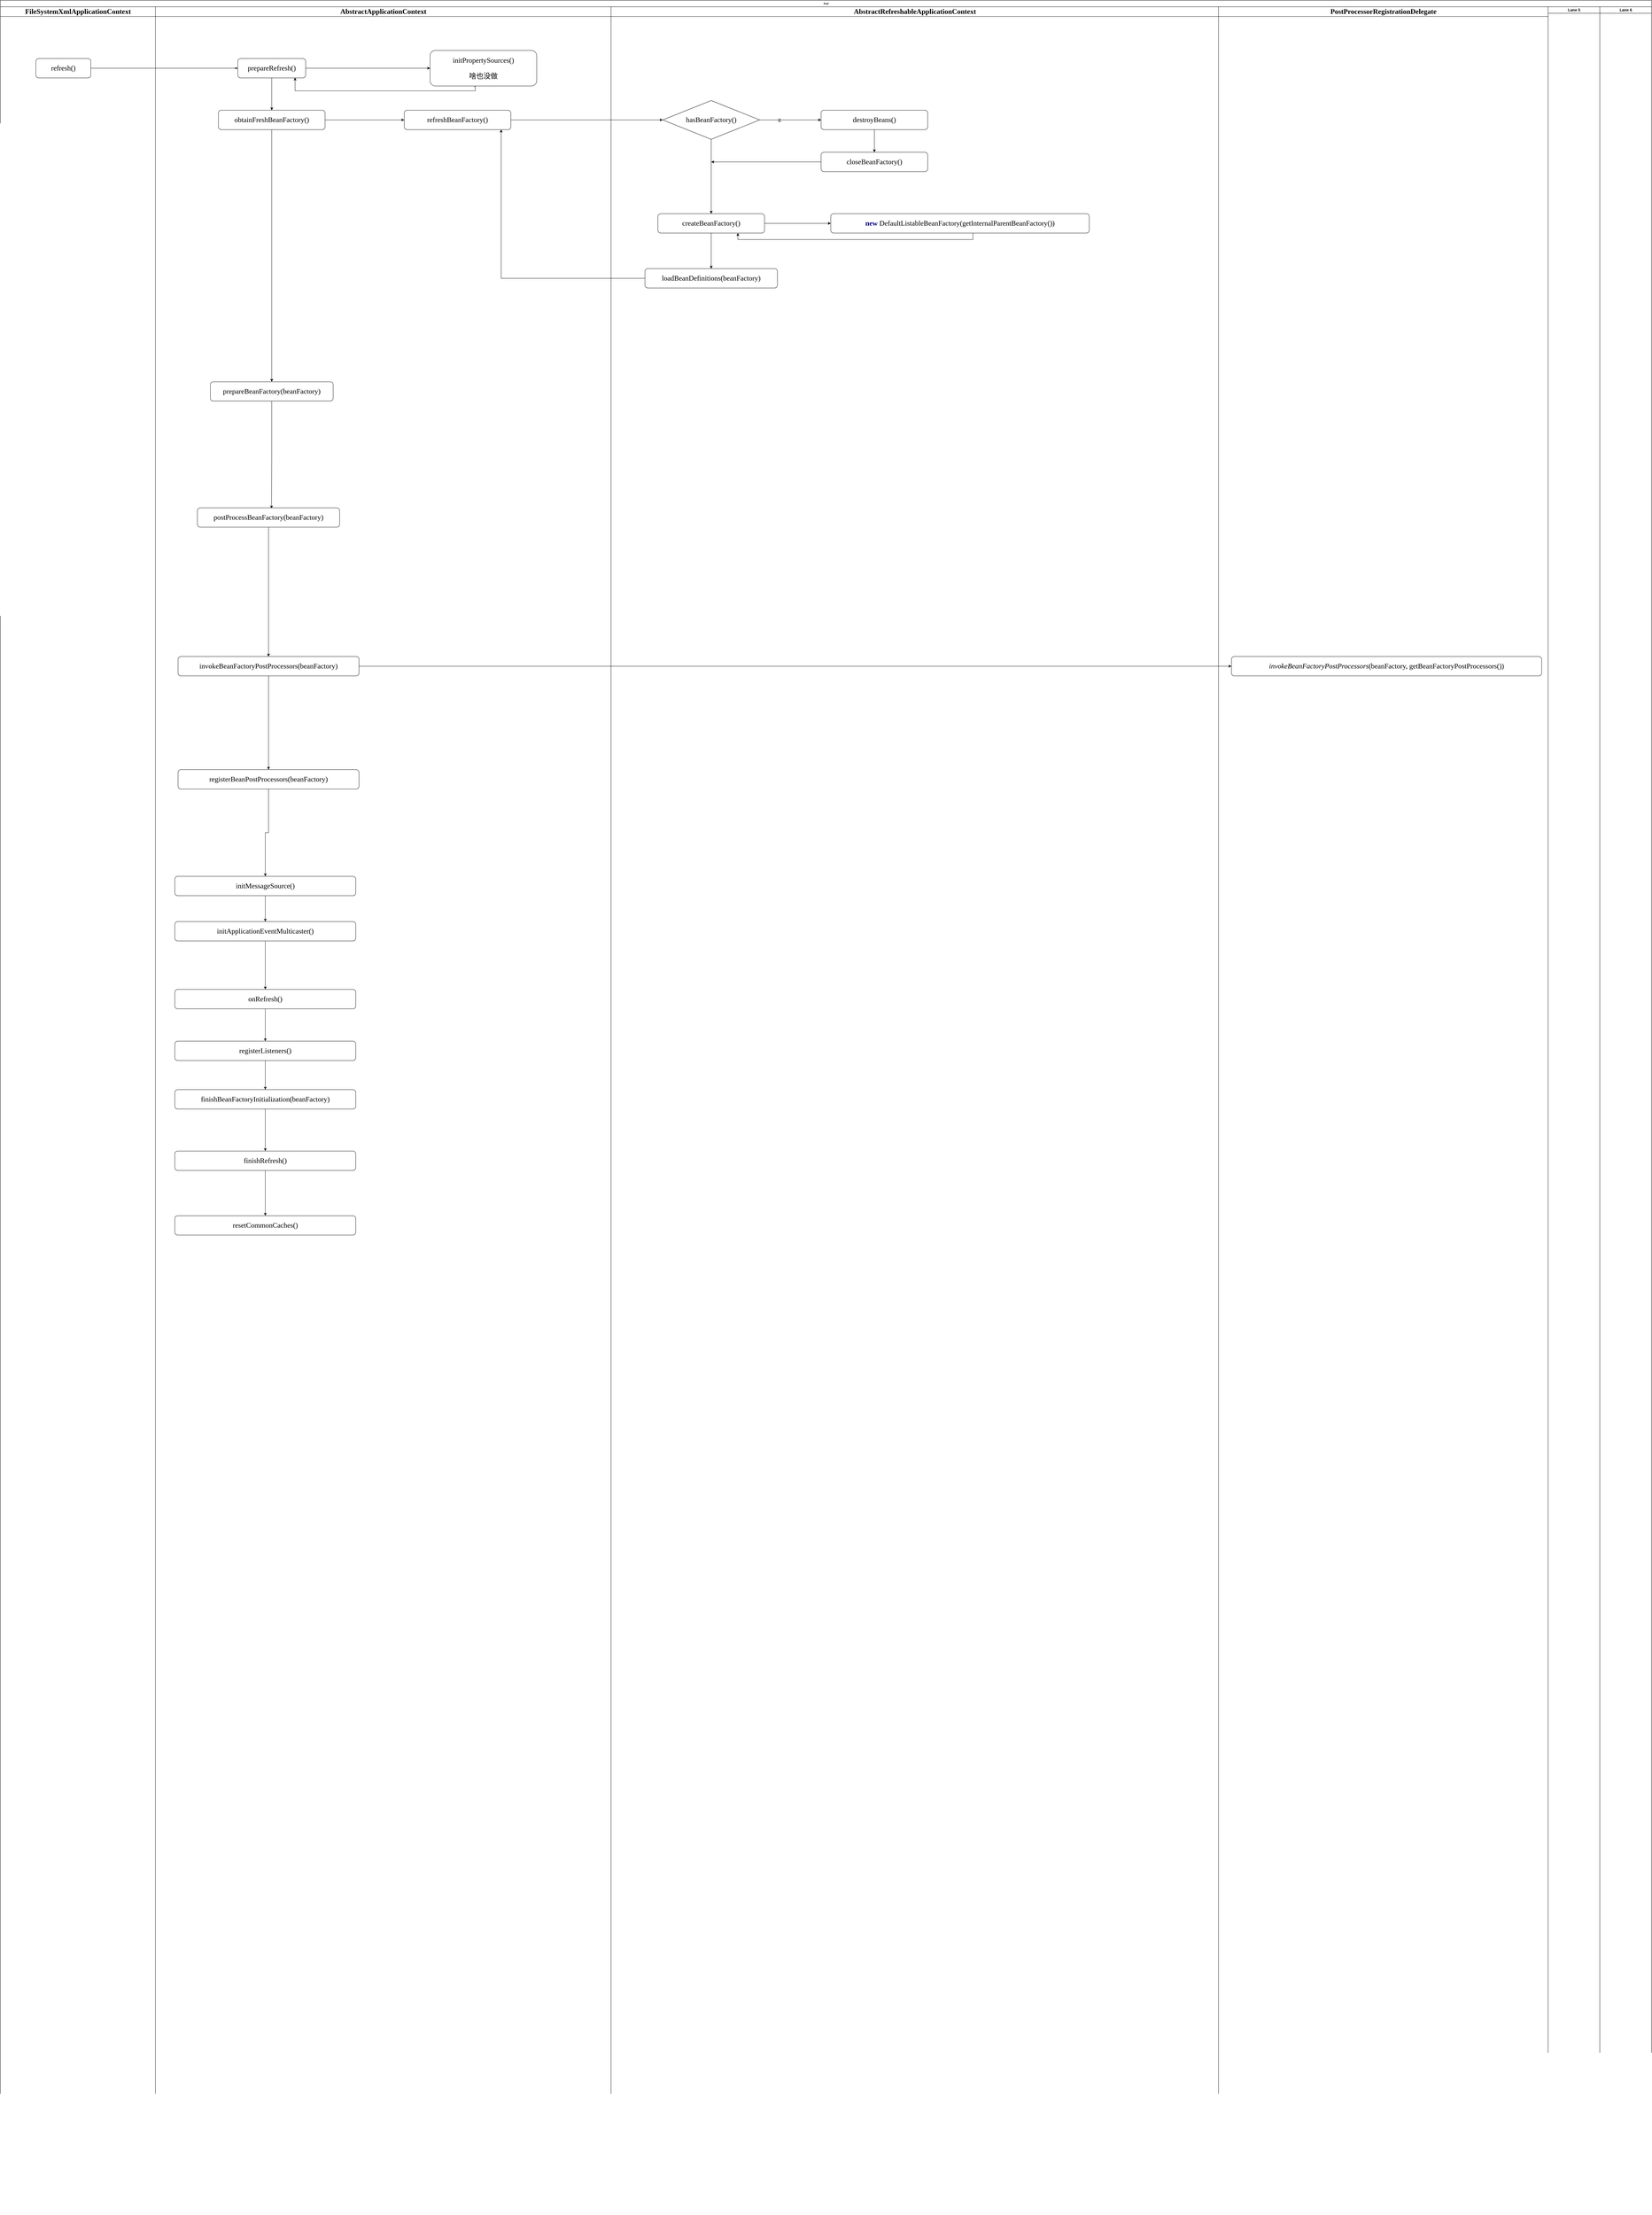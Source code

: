 <mxfile version="19.0.0" type="github">
  <diagram name="Page-1" id="74e2e168-ea6b-b213-b513-2b3c1d86103e">
    <mxGraphModel dx="2152" dy="1952" grid="1" gridSize="10" guides="1" tooltips="1" connect="1" arrows="1" fold="1" page="1" pageScale="1" pageWidth="1100" pageHeight="850" background="none" math="0" shadow="0">
      <root>
        <mxCell id="0" />
        <mxCell id="1" parent="0" />
        <mxCell id="77e6c97f196da883-1" value="Pool" style="swimlane;html=1;childLayout=stackLayout;startSize=20;rounded=0;shadow=0;labelBackgroundColor=none;strokeWidth=1;fontFamily=Verdana;fontSize=8;align=center;" parent="1" vertex="1">
          <mxGeometry x="70" y="-90" width="5110" height="6850" as="geometry" />
        </mxCell>
        <mxCell id="77e6c97f196da883-2" value="&lt;pre style=&quot;background-color: rgb(255, 255, 255); font-family: Consolas; font-size: 16.5pt;&quot;&gt;FileSystemXmlApplicationContext&lt;/pre&gt;" style="swimlane;html=1;startSize=30;" parent="77e6c97f196da883-1" vertex="1">
          <mxGeometry y="20" width="480" height="6830" as="geometry" />
        </mxCell>
        <mxCell id="77e6c97f196da883-8" value="&lt;pre style=&quot;background-color: rgb(255, 255, 255); font-family: Consolas; font-size: 16.5pt;&quot;&gt;refresh()&lt;/pre&gt;" style="rounded=1;whiteSpace=wrap;html=1;shadow=0;labelBackgroundColor=none;strokeWidth=1;fontFamily=Verdana;fontSize=8;align=center;" parent="77e6c97f196da883-2" vertex="1">
          <mxGeometry x="110" y="160" width="170" height="60" as="geometry" />
        </mxCell>
        <mxCell id="77e6c97f196da883-26" style="edgeStyle=orthogonalEdgeStyle;rounded=1;html=1;labelBackgroundColor=none;startArrow=none;startFill=0;startSize=5;endArrow=classicThin;endFill=1;endSize=5;jettySize=auto;orthogonalLoop=1;strokeWidth=1;fontFamily=Verdana;fontSize=8;entryX=0;entryY=0.5;entryDx=0;entryDy=0;" parent="77e6c97f196da883-1" source="77e6c97f196da883-8" target="O03f3KoqR2Wf6FTzpScs-3" edge="1">
          <mxGeometry relative="1" as="geometry">
            <mxPoint x="765" y="115" as="targetPoint" />
          </mxGeometry>
        </mxCell>
        <mxCell id="77e6c97f196da883-39" style="edgeStyle=orthogonalEdgeStyle;rounded=1;html=1;labelBackgroundColor=none;startArrow=none;startFill=0;startSize=5;endArrow=classicThin;endFill=1;endSize=5;jettySize=auto;orthogonalLoop=1;strokeWidth=1;fontFamily=Verdana;fontSize=8" parent="77e6c97f196da883-1" target="77e6c97f196da883-23" edge="1">
          <mxGeometry relative="1" as="geometry">
            <mxPoint x="1170" y="690" as="sourcePoint" />
          </mxGeometry>
        </mxCell>
        <mxCell id="77e6c97f196da883-40" style="edgeStyle=orthogonalEdgeStyle;rounded=1;html=1;labelBackgroundColor=none;startArrow=none;startFill=0;startSize=5;endArrow=classicThin;endFill=1;endSize=5;jettySize=auto;orthogonalLoop=1;strokeWidth=1;fontFamily=Verdana;fontSize=8" parent="77e6c97f196da883-1" target="77e6c97f196da883-24" edge="1">
          <mxGeometry relative="1" as="geometry">
            <mxPoint x="1340" y="690" as="sourcePoint" />
          </mxGeometry>
        </mxCell>
        <mxCell id="107ba76e4e335f99-3" style="edgeStyle=orthogonalEdgeStyle;rounded=1;html=1;labelBackgroundColor=none;startArrow=none;startFill=0;startSize=5;endArrow=classicThin;endFill=1;endSize=5;jettySize=auto;orthogonalLoop=1;strokeColor=#000000;strokeWidth=1;fontFamily=Verdana;fontSize=8;fontColor=#000000;" parent="77e6c97f196da883-1" source="77e6c97f196da883-22" edge="1">
          <mxGeometry relative="1" as="geometry">
            <mxPoint x="1180" y="610" as="targetPoint" />
          </mxGeometry>
        </mxCell>
        <mxCell id="77e6c97f196da883-3" value="&lt;pre style=&quot;background-color: rgb(255, 255, 255); font-family: Consolas; font-size: 16.5pt;&quot;&gt;AbstractApplicationContext&lt;/pre&gt;" style="swimlane;html=1;startSize=30;" parent="77e6c97f196da883-1" vertex="1">
          <mxGeometry x="480" y="20" width="1410" height="6830" as="geometry" />
        </mxCell>
        <mxCell id="O03f3KoqR2Wf6FTzpScs-29" style="edgeStyle=orthogonalEdgeStyle;rounded=0;orthogonalLoop=1;jettySize=auto;html=1;" edge="1" parent="77e6c97f196da883-3" source="O03f3KoqR2Wf6FTzpScs-3" target="O03f3KoqR2Wf6FTzpScs-24">
          <mxGeometry relative="1" as="geometry" />
        </mxCell>
        <mxCell id="O03f3KoqR2Wf6FTzpScs-57" style="edgeStyle=orthogonalEdgeStyle;rounded=0;orthogonalLoop=1;jettySize=auto;html=1;entryX=0;entryY=0.5;entryDx=0;entryDy=0;" edge="1" parent="77e6c97f196da883-3" source="O03f3KoqR2Wf6FTzpScs-3" target="O03f3KoqR2Wf6FTzpScs-49">
          <mxGeometry relative="1" as="geometry" />
        </mxCell>
        <mxCell id="O03f3KoqR2Wf6FTzpScs-3" value="&lt;pre style=&quot;background-color: rgb(255, 255, 255); font-family: Consolas; font-size: 16.5pt;&quot;&gt;&lt;pre style=&quot;font-family: Consolas; font-size: 16.5pt;&quot;&gt;prepareRefresh()&lt;/pre&gt;&lt;/pre&gt;" style="rounded=1;whiteSpace=wrap;html=1;shadow=0;labelBackgroundColor=none;strokeWidth=1;fontFamily=Verdana;fontSize=8;align=center;" vertex="1" parent="77e6c97f196da883-3">
          <mxGeometry x="255" y="160" width="210" height="60" as="geometry" />
        </mxCell>
        <mxCell id="O03f3KoqR2Wf6FTzpScs-30" style="edgeStyle=orthogonalEdgeStyle;rounded=0;orthogonalLoop=1;jettySize=auto;html=1;" edge="1" parent="77e6c97f196da883-3" source="O03f3KoqR2Wf6FTzpScs-24" target="O03f3KoqR2Wf6FTzpScs-25">
          <mxGeometry relative="1" as="geometry" />
        </mxCell>
        <mxCell id="O03f3KoqR2Wf6FTzpScs-169" style="edgeStyle=orthogonalEdgeStyle;rounded=0;orthogonalLoop=1;jettySize=auto;html=1;entryX=0;entryY=0.5;entryDx=0;entryDy=0;" edge="1" parent="77e6c97f196da883-3" source="O03f3KoqR2Wf6FTzpScs-24" target="O03f3KoqR2Wf6FTzpScs-105">
          <mxGeometry relative="1" as="geometry" />
        </mxCell>
        <mxCell id="O03f3KoqR2Wf6FTzpScs-24" value="&lt;pre style=&quot;background-color: rgb(255, 255, 255); font-family: Consolas; font-size: 16.5pt;&quot;&gt;&lt;pre style=&quot;font-family: Consolas; font-size: 16.5pt;&quot;&gt;obtainFreshBeanFactory()&lt;/pre&gt;&lt;/pre&gt;" style="rounded=1;whiteSpace=wrap;html=1;shadow=0;labelBackgroundColor=none;strokeWidth=1;fontFamily=Verdana;fontSize=8;align=center;" vertex="1" parent="77e6c97f196da883-3">
          <mxGeometry x="195" y="320" width="330" height="60" as="geometry" />
        </mxCell>
        <mxCell id="O03f3KoqR2Wf6FTzpScs-31" style="edgeStyle=orthogonalEdgeStyle;rounded=0;orthogonalLoop=1;jettySize=auto;html=1;entryX=0.521;entryY=0.032;entryDx=0;entryDy=0;entryPerimeter=0;" edge="1" parent="77e6c97f196da883-3" source="O03f3KoqR2Wf6FTzpScs-25" target="O03f3KoqR2Wf6FTzpScs-26">
          <mxGeometry relative="1" as="geometry" />
        </mxCell>
        <mxCell id="O03f3KoqR2Wf6FTzpScs-25" value="&lt;pre style=&quot;background-color: rgb(255, 255, 255); font-family: Consolas; font-size: 16.5pt;&quot;&gt;&lt;pre style=&quot;font-family: Consolas; font-size: 16.5pt;&quot;&gt;prepareBeanFactory(beanFactory)&lt;/pre&gt;&lt;/pre&gt;" style="rounded=1;whiteSpace=wrap;html=1;shadow=0;labelBackgroundColor=none;strokeWidth=1;fontFamily=Verdana;fontSize=8;align=center;" vertex="1" parent="77e6c97f196da883-3">
          <mxGeometry x="170" y="1160" width="380" height="60" as="geometry" />
        </mxCell>
        <mxCell id="O03f3KoqR2Wf6FTzpScs-32" style="edgeStyle=orthogonalEdgeStyle;rounded=0;orthogonalLoop=1;jettySize=auto;html=1;" edge="1" parent="77e6c97f196da883-3" source="O03f3KoqR2Wf6FTzpScs-26" target="O03f3KoqR2Wf6FTzpScs-27">
          <mxGeometry relative="1" as="geometry" />
        </mxCell>
        <mxCell id="O03f3KoqR2Wf6FTzpScs-26" value="&lt;pre style=&quot;background-color: rgb(255, 255, 255); font-family: Consolas; font-size: 16.5pt;&quot;&gt;&lt;pre style=&quot;font-family: Consolas; font-size: 16.5pt;&quot;&gt;postProcessBeanFactory(beanFactory)&lt;/pre&gt;&lt;/pre&gt;" style="rounded=1;whiteSpace=wrap;html=1;shadow=0;labelBackgroundColor=none;strokeWidth=1;fontFamily=Verdana;fontSize=8;align=center;" vertex="1" parent="77e6c97f196da883-3">
          <mxGeometry x="130" y="1550" width="440" height="60" as="geometry" />
        </mxCell>
        <mxCell id="O03f3KoqR2Wf6FTzpScs-41" style="edgeStyle=orthogonalEdgeStyle;rounded=0;orthogonalLoop=1;jettySize=auto;html=1;" edge="1" parent="77e6c97f196da883-3" source="O03f3KoqR2Wf6FTzpScs-27" target="O03f3KoqR2Wf6FTzpScs-33">
          <mxGeometry relative="1" as="geometry" />
        </mxCell>
        <mxCell id="O03f3KoqR2Wf6FTzpScs-27" value="&lt;pre style=&quot;background-color: rgb(255, 255, 255); font-family: Consolas; font-size: 16.5pt;&quot;&gt;&lt;pre style=&quot;font-family: Consolas; font-size: 16.5pt;&quot;&gt;invokeBeanFactoryPostProcessors(beanFactory)&lt;/pre&gt;&lt;/pre&gt;" style="rounded=1;whiteSpace=wrap;html=1;shadow=0;labelBackgroundColor=none;strokeWidth=1;fontFamily=Verdana;fontSize=8;align=center;" vertex="1" parent="77e6c97f196da883-3">
          <mxGeometry x="70" y="2010" width="560" height="60" as="geometry" />
        </mxCell>
        <mxCell id="O03f3KoqR2Wf6FTzpScs-42" style="edgeStyle=orthogonalEdgeStyle;rounded=0;orthogonalLoop=1;jettySize=auto;html=1;entryX=0.5;entryY=0;entryDx=0;entryDy=0;" edge="1" parent="77e6c97f196da883-3" source="O03f3KoqR2Wf6FTzpScs-33" target="O03f3KoqR2Wf6FTzpScs-34">
          <mxGeometry relative="1" as="geometry" />
        </mxCell>
        <mxCell id="O03f3KoqR2Wf6FTzpScs-33" value="&lt;pre style=&quot;background-color: rgb(255, 255, 255); font-family: Consolas; font-size: 16.5pt;&quot;&gt;&lt;pre style=&quot;font-family: Consolas; font-size: 16.5pt;&quot;&gt;registerBeanPostProcessors(beanFactory)&lt;/pre&gt;&lt;/pre&gt;" style="rounded=1;whiteSpace=wrap;html=1;shadow=0;labelBackgroundColor=none;strokeWidth=1;fontFamily=Verdana;fontSize=8;align=center;" vertex="1" parent="77e6c97f196da883-3">
          <mxGeometry x="70" y="2360" width="560" height="60" as="geometry" />
        </mxCell>
        <mxCell id="O03f3KoqR2Wf6FTzpScs-43" style="edgeStyle=orthogonalEdgeStyle;rounded=0;orthogonalLoop=1;jettySize=auto;html=1;" edge="1" parent="77e6c97f196da883-3" source="O03f3KoqR2Wf6FTzpScs-34" target="O03f3KoqR2Wf6FTzpScs-35">
          <mxGeometry relative="1" as="geometry" />
        </mxCell>
        <mxCell id="O03f3KoqR2Wf6FTzpScs-34" value="&lt;pre style=&quot;background-color: rgb(255, 255, 255); font-family: Consolas; font-size: 16.5pt;&quot;&gt;&lt;pre style=&quot;font-family: Consolas; font-size: 16.5pt;&quot;&gt;initMessageSource()&lt;/pre&gt;&lt;/pre&gt;" style="rounded=1;whiteSpace=wrap;html=1;shadow=0;labelBackgroundColor=none;strokeWidth=1;fontFamily=Verdana;fontSize=8;align=center;" vertex="1" parent="77e6c97f196da883-3">
          <mxGeometry x="60" y="2690" width="560" height="60" as="geometry" />
        </mxCell>
        <mxCell id="O03f3KoqR2Wf6FTzpScs-44" style="edgeStyle=orthogonalEdgeStyle;rounded=0;orthogonalLoop=1;jettySize=auto;html=1;" edge="1" parent="77e6c97f196da883-3" source="O03f3KoqR2Wf6FTzpScs-35" target="O03f3KoqR2Wf6FTzpScs-36">
          <mxGeometry relative="1" as="geometry" />
        </mxCell>
        <mxCell id="O03f3KoqR2Wf6FTzpScs-35" value="&lt;pre style=&quot;background-color: rgb(255, 255, 255); font-family: Consolas; font-size: 16.5pt;&quot;&gt;&lt;pre style=&quot;font-family: Consolas; font-size: 16.5pt;&quot;&gt;initApplicationEventMulticaster()&lt;/pre&gt;&lt;/pre&gt;" style="rounded=1;whiteSpace=wrap;html=1;shadow=0;labelBackgroundColor=none;strokeWidth=1;fontFamily=Verdana;fontSize=8;align=center;" vertex="1" parent="77e6c97f196da883-3">
          <mxGeometry x="60" y="2830" width="560" height="60" as="geometry" />
        </mxCell>
        <mxCell id="O03f3KoqR2Wf6FTzpScs-45" style="edgeStyle=orthogonalEdgeStyle;rounded=0;orthogonalLoop=1;jettySize=auto;html=1;" edge="1" parent="77e6c97f196da883-3" source="O03f3KoqR2Wf6FTzpScs-36" target="O03f3KoqR2Wf6FTzpScs-37">
          <mxGeometry relative="1" as="geometry" />
        </mxCell>
        <mxCell id="O03f3KoqR2Wf6FTzpScs-36" value="&lt;pre style=&quot;background-color: rgb(255, 255, 255); font-family: Consolas; font-size: 16.5pt;&quot;&gt;&lt;pre style=&quot;font-family: Consolas; font-size: 16.5pt;&quot;&gt;onRefresh()&lt;/pre&gt;&lt;/pre&gt;" style="rounded=1;whiteSpace=wrap;html=1;shadow=0;labelBackgroundColor=none;strokeWidth=1;fontFamily=Verdana;fontSize=8;align=center;" vertex="1" parent="77e6c97f196da883-3">
          <mxGeometry x="60" y="3040" width="560" height="60" as="geometry" />
        </mxCell>
        <mxCell id="O03f3KoqR2Wf6FTzpScs-46" style="edgeStyle=orthogonalEdgeStyle;rounded=0;orthogonalLoop=1;jettySize=auto;html=1;" edge="1" parent="77e6c97f196da883-3" source="O03f3KoqR2Wf6FTzpScs-37" target="O03f3KoqR2Wf6FTzpScs-38">
          <mxGeometry relative="1" as="geometry" />
        </mxCell>
        <mxCell id="O03f3KoqR2Wf6FTzpScs-37" value="&lt;pre style=&quot;background-color: rgb(255, 255, 255); font-family: Consolas; font-size: 16.5pt;&quot;&gt;&lt;pre style=&quot;font-family: Consolas; font-size: 16.5pt;&quot;&gt;registerListeners()&lt;/pre&gt;&lt;/pre&gt;" style="rounded=1;whiteSpace=wrap;html=1;shadow=0;labelBackgroundColor=none;strokeWidth=1;fontFamily=Verdana;fontSize=8;align=center;" vertex="1" parent="77e6c97f196da883-3">
          <mxGeometry x="60" y="3200" width="560" height="60" as="geometry" />
        </mxCell>
        <mxCell id="O03f3KoqR2Wf6FTzpScs-47" style="edgeStyle=orthogonalEdgeStyle;rounded=0;orthogonalLoop=1;jettySize=auto;html=1;" edge="1" parent="77e6c97f196da883-3" source="O03f3KoqR2Wf6FTzpScs-38" target="O03f3KoqR2Wf6FTzpScs-39">
          <mxGeometry relative="1" as="geometry" />
        </mxCell>
        <mxCell id="O03f3KoqR2Wf6FTzpScs-38" value="&lt;pre style=&quot;background-color: rgb(255, 255, 255); font-family: Consolas; font-size: 16.5pt;&quot;&gt;&lt;pre style=&quot;font-family: Consolas; font-size: 16.5pt;&quot;&gt;finishBeanFactoryInitialization(beanFactory)&lt;/pre&gt;&lt;/pre&gt;" style="rounded=1;whiteSpace=wrap;html=1;shadow=0;labelBackgroundColor=none;strokeWidth=1;fontFamily=Verdana;fontSize=8;align=center;" vertex="1" parent="77e6c97f196da883-3">
          <mxGeometry x="60" y="3350" width="560" height="60" as="geometry" />
        </mxCell>
        <mxCell id="O03f3KoqR2Wf6FTzpScs-48" style="edgeStyle=orthogonalEdgeStyle;rounded=0;orthogonalLoop=1;jettySize=auto;html=1;" edge="1" parent="77e6c97f196da883-3" source="O03f3KoqR2Wf6FTzpScs-39" target="O03f3KoqR2Wf6FTzpScs-40">
          <mxGeometry relative="1" as="geometry" />
        </mxCell>
        <mxCell id="O03f3KoqR2Wf6FTzpScs-39" value="&lt;pre style=&quot;background-color: rgb(255, 255, 255); font-family: Consolas; font-size: 16.5pt;&quot;&gt;&lt;pre style=&quot;font-family: Consolas; font-size: 16.5pt;&quot;&gt;finishRefresh()&lt;/pre&gt;&lt;/pre&gt;" style="rounded=1;whiteSpace=wrap;html=1;shadow=0;labelBackgroundColor=none;strokeWidth=1;fontFamily=Verdana;fontSize=8;align=center;" vertex="1" parent="77e6c97f196da883-3">
          <mxGeometry x="60" y="3540" width="560" height="60" as="geometry" />
        </mxCell>
        <mxCell id="O03f3KoqR2Wf6FTzpScs-40" value="&lt;pre style=&quot;background-color: rgb(255, 255, 255); font-family: Consolas; font-size: 16.5pt;&quot;&gt;&lt;pre style=&quot;font-family: Consolas; font-size: 16.5pt;&quot;&gt;resetCommonCaches()&lt;/pre&gt;&lt;/pre&gt;" style="rounded=1;whiteSpace=wrap;html=1;shadow=0;labelBackgroundColor=none;strokeWidth=1;fontFamily=Verdana;fontSize=8;align=center;" vertex="1" parent="77e6c97f196da883-3">
          <mxGeometry x="60" y="3740" width="560" height="60" as="geometry" />
        </mxCell>
        <mxCell id="O03f3KoqR2Wf6FTzpScs-59" style="edgeStyle=orthogonalEdgeStyle;rounded=0;orthogonalLoop=1;jettySize=auto;html=1;entryX=0.844;entryY=0.986;entryDx=0;entryDy=0;entryPerimeter=0;exitX=0.417;exitY=1.034;exitDx=0;exitDy=0;exitPerimeter=0;" edge="1" parent="77e6c97f196da883-3" source="O03f3KoqR2Wf6FTzpScs-49" target="O03f3KoqR2Wf6FTzpScs-3">
          <mxGeometry relative="1" as="geometry">
            <Array as="points">
              <mxPoint x="988" y="240" />
              <mxPoint x="990" y="240" />
              <mxPoint x="990" y="260" />
              <mxPoint x="432" y="260" />
            </Array>
          </mxGeometry>
        </mxCell>
        <mxCell id="O03f3KoqR2Wf6FTzpScs-49" value="&lt;pre style=&quot;background-color: rgb(255, 255, 255); font-family: Consolas; font-size: 16.5pt;&quot;&gt;&lt;pre style=&quot;font-family: Consolas; font-size: 16.5pt;&quot;&gt;initPropertySources()&lt;/pre&gt;&lt;pre style=&quot;font-family: Consolas; font-size: 16.5pt;&quot;&gt;啥也没做&lt;/pre&gt;&lt;/pre&gt;" style="rounded=1;whiteSpace=wrap;html=1;shadow=0;labelBackgroundColor=none;strokeWidth=1;fontFamily=Verdana;fontSize=8;align=center;" vertex="1" parent="77e6c97f196da883-3">
          <mxGeometry x="850" y="135" width="330" height="110" as="geometry" />
        </mxCell>
        <mxCell id="O03f3KoqR2Wf6FTzpScs-105" value="&lt;pre style=&quot;background-color: rgb(255, 255, 255); font-family: Consolas; font-size: 16.5pt;&quot;&gt;&lt;pre style=&quot;font-family: Consolas; font-size: 16.5pt;&quot;&gt;refreshBeanFactory()&lt;/pre&gt;&lt;/pre&gt;" style="rounded=1;whiteSpace=wrap;html=1;shadow=0;labelBackgroundColor=none;strokeWidth=1;fontFamily=Verdana;fontSize=8;align=center;" vertex="1" parent="77e6c97f196da883-3">
          <mxGeometry x="770" y="320" width="330" height="60" as="geometry" />
        </mxCell>
        <mxCell id="77e6c97f196da883-4" value="&lt;pre style=&quot;background-color: rgb(255, 255, 255); font-family: Consolas; font-size: 16.5pt;&quot;&gt;AbstractRefreshableApplicationContext&lt;/pre&gt;" style="swimlane;html=1;startSize=30;" parent="77e6c97f196da883-1" vertex="1">
          <mxGeometry x="1890" y="20" width="1880" height="6830" as="geometry" />
        </mxCell>
        <mxCell id="O03f3KoqR2Wf6FTzpScs-158" style="edgeStyle=orthogonalEdgeStyle;rounded=0;orthogonalLoop=1;jettySize=auto;html=1;" edge="1" parent="77e6c97f196da883-4" source="O03f3KoqR2Wf6FTzpScs-106" target="O03f3KoqR2Wf6FTzpScs-109">
          <mxGeometry relative="1" as="geometry" />
        </mxCell>
        <mxCell id="O03f3KoqR2Wf6FTzpScs-160" value="是" style="edgeLabel;html=1;align=center;verticalAlign=middle;resizable=0;points=[];" vertex="1" connectable="0" parent="O03f3KoqR2Wf6FTzpScs-158">
          <mxGeometry x="-0.357" y="-1" relative="1" as="geometry">
            <mxPoint as="offset" />
          </mxGeometry>
        </mxCell>
        <mxCell id="O03f3KoqR2Wf6FTzpScs-163" style="edgeStyle=orthogonalEdgeStyle;rounded=0;orthogonalLoop=1;jettySize=auto;html=1;" edge="1" parent="77e6c97f196da883-4" source="O03f3KoqR2Wf6FTzpScs-106" target="O03f3KoqR2Wf6FTzpScs-161">
          <mxGeometry relative="1" as="geometry" />
        </mxCell>
        <mxCell id="O03f3KoqR2Wf6FTzpScs-106" value="&lt;pre style=&quot;background-color: rgb(255, 255, 255); font-family: Consolas; font-size: 16.5pt;&quot;&gt;hasBeanFactory()&lt;/pre&gt;" style="rhombus;whiteSpace=wrap;html=1;" vertex="1" parent="77e6c97f196da883-4">
          <mxGeometry x="160" y="290" width="300" height="120" as="geometry" />
        </mxCell>
        <mxCell id="O03f3KoqR2Wf6FTzpScs-159" style="edgeStyle=orthogonalEdgeStyle;rounded=0;orthogonalLoop=1;jettySize=auto;html=1;" edge="1" parent="77e6c97f196da883-4" source="O03f3KoqR2Wf6FTzpScs-109" target="O03f3KoqR2Wf6FTzpScs-157">
          <mxGeometry relative="1" as="geometry" />
        </mxCell>
        <mxCell id="O03f3KoqR2Wf6FTzpScs-109" value="&lt;pre style=&quot;background-color: rgb(255, 255, 255); font-family: Consolas; font-size: 16.5pt;&quot;&gt;&lt;pre style=&quot;font-family: Consolas; font-size: 16.5pt;&quot;&gt;destroyBeans()&lt;/pre&gt;&lt;/pre&gt;" style="rounded=1;whiteSpace=wrap;html=1;shadow=0;labelBackgroundColor=none;strokeWidth=1;fontFamily=Verdana;fontSize=8;align=center;" vertex="1" parent="77e6c97f196da883-4">
          <mxGeometry x="650" y="320" width="330" height="60" as="geometry" />
        </mxCell>
        <mxCell id="O03f3KoqR2Wf6FTzpScs-157" value="&lt;pre style=&quot;background-color: rgb(255, 255, 255); font-family: Consolas; font-size: 16.5pt;&quot;&gt;&lt;pre style=&quot;font-family: Consolas; font-size: 16.5pt;&quot;&gt;closeBeanFactory()&lt;/pre&gt;&lt;/pre&gt;" style="rounded=1;whiteSpace=wrap;html=1;shadow=0;labelBackgroundColor=none;strokeWidth=1;fontFamily=Verdana;fontSize=8;align=center;" vertex="1" parent="77e6c97f196da883-4">
          <mxGeometry x="650" y="450" width="330" height="60" as="geometry" />
        </mxCell>
        <mxCell id="O03f3KoqR2Wf6FTzpScs-166" style="edgeStyle=orthogonalEdgeStyle;rounded=0;orthogonalLoop=1;jettySize=auto;html=1;" edge="1" parent="77e6c97f196da883-4" source="O03f3KoqR2Wf6FTzpScs-161" target="O03f3KoqR2Wf6FTzpScs-165">
          <mxGeometry relative="1" as="geometry" />
        </mxCell>
        <mxCell id="O03f3KoqR2Wf6FTzpScs-171" style="edgeStyle=orthogonalEdgeStyle;rounded=0;orthogonalLoop=1;jettySize=auto;html=1;entryX=0;entryY=0.5;entryDx=0;entryDy=0;" edge="1" parent="77e6c97f196da883-4" source="O03f3KoqR2Wf6FTzpScs-161" target="O03f3KoqR2Wf6FTzpScs-170">
          <mxGeometry relative="1" as="geometry" />
        </mxCell>
        <mxCell id="O03f3KoqR2Wf6FTzpScs-161" value="&lt;pre style=&quot;background-color: rgb(255, 255, 255); font-family: Consolas; font-size: 16.5pt;&quot;&gt;&lt;pre style=&quot;font-family: Consolas; font-size: 16.5pt;&quot;&gt;createBeanFactory()&lt;/pre&gt;&lt;/pre&gt;" style="rounded=1;whiteSpace=wrap;html=1;shadow=0;labelBackgroundColor=none;strokeWidth=1;fontFamily=Verdana;fontSize=8;align=center;" vertex="1" parent="77e6c97f196da883-4">
          <mxGeometry x="145" y="640" width="330" height="60" as="geometry" />
        </mxCell>
        <mxCell id="O03f3KoqR2Wf6FTzpScs-165" value="&lt;pre style=&quot;background-color: rgb(255, 255, 255); font-family: Consolas; font-size: 16.5pt;&quot;&gt;&lt;pre style=&quot;font-family: Consolas; font-size: 16.5pt;&quot;&gt;loadBeanDefinitions(beanFactory)&lt;/pre&gt;&lt;/pre&gt;" style="rounded=1;whiteSpace=wrap;html=1;shadow=0;labelBackgroundColor=none;strokeWidth=1;fontFamily=Verdana;fontSize=8;align=center;" vertex="1" parent="77e6c97f196da883-4">
          <mxGeometry x="105" y="810" width="410" height="60" as="geometry" />
        </mxCell>
        <mxCell id="O03f3KoqR2Wf6FTzpScs-172" style="edgeStyle=orthogonalEdgeStyle;rounded=0;orthogonalLoop=1;jettySize=auto;html=1;entryX=0.75;entryY=1;entryDx=0;entryDy=0;" edge="1" parent="77e6c97f196da883-4" source="O03f3KoqR2Wf6FTzpScs-170" target="O03f3KoqR2Wf6FTzpScs-161">
          <mxGeometry relative="1" as="geometry">
            <Array as="points">
              <mxPoint x="1120" y="720" />
              <mxPoint x="392" y="720" />
            </Array>
          </mxGeometry>
        </mxCell>
        <mxCell id="O03f3KoqR2Wf6FTzpScs-170" value="&lt;pre style=&quot;background-color: rgb(255, 255, 255); font-family: Consolas; font-size: 16.5pt;&quot;&gt;&lt;pre style=&quot;font-family: Consolas; font-size: 16.5pt;&quot;&gt;&lt;span style=&quot;color:#000080;font-weight:bold;&quot;&gt;new &lt;/span&gt;DefaultListableBeanFactory(getInternalParentBeanFactory())&lt;/pre&gt;&lt;/pre&gt;" style="rounded=1;whiteSpace=wrap;html=1;shadow=0;labelBackgroundColor=none;strokeWidth=1;fontFamily=Verdana;fontSize=8;align=center;" vertex="1" parent="77e6c97f196da883-4">
          <mxGeometry x="680" y="640" width="800" height="60" as="geometry" />
        </mxCell>
        <mxCell id="77e6c97f196da883-5" value="&lt;pre style=&quot;background-color: rgb(255, 255, 255); font-family: Consolas; font-size: 16.5pt;&quot;&gt;PostProcessorRegistrationDelegate&lt;/pre&gt;" style="swimlane;html=1;startSize=30;" parent="77e6c97f196da883-1" vertex="1">
          <mxGeometry x="3770" y="20" width="1020" height="6830" as="geometry" />
        </mxCell>
        <mxCell id="77e6c97f196da883-34" style="edgeStyle=orthogonalEdgeStyle;rounded=1;html=1;labelBackgroundColor=none;startArrow=none;startFill=0;startSize=5;endArrow=classicThin;endFill=1;endSize=5;jettySize=auto;orthogonalLoop=1;strokeColor=#000000;strokeWidth=1;fontFamily=Verdana;fontSize=8;fontColor=#000000;" parent="77e6c97f196da883-5" source="77e6c97f196da883-15" edge="1">
          <mxGeometry relative="1" as="geometry">
            <mxPoint x="80" y="320" as="targetPoint" />
          </mxGeometry>
        </mxCell>
        <mxCell id="O03f3KoqR2Wf6FTzpScs-174" value="&lt;pre style=&quot;background-color: rgb(255, 255, 255); font-family: Consolas; font-size: 16.5pt;&quot;&gt;&lt;pre style=&quot;font-family: Consolas; font-size: 16.5pt;&quot;&gt;&lt;span style=&quot;font-style:italic;&quot;&gt;invokeBeanFactoryPostProcessors&lt;/span&gt;(beanFactory, getBeanFactoryPostProcessors())&lt;/pre&gt;&lt;/pre&gt;" style="rounded=1;whiteSpace=wrap;html=1;shadow=0;labelBackgroundColor=none;strokeWidth=1;fontFamily=Verdana;fontSize=8;align=center;" vertex="1" parent="77e6c97f196da883-5">
          <mxGeometry x="40" y="2010" width="960" height="60" as="geometry" />
        </mxCell>
        <mxCell id="77e6c97f196da883-6" value="Lane 5" style="swimlane;html=1;startSize=20;" parent="77e6c97f196da883-1" vertex="1">
          <mxGeometry x="4790" y="20" width="160" height="6830" as="geometry" />
        </mxCell>
        <mxCell id="77e6c97f196da883-37" style="edgeStyle=orthogonalEdgeStyle;rounded=1;html=1;labelBackgroundColor=none;startArrow=none;startFill=0;startSize=5;endArrow=classicThin;endFill=1;endSize=5;jettySize=auto;orthogonalLoop=1;strokeWidth=1;fontFamily=Verdana;fontSize=8" parent="77e6c97f196da883-6" target="77e6c97f196da883-21" edge="1">
          <mxGeometry relative="1" as="geometry">
            <mxPoint x="80" y="460" as="sourcePoint" />
          </mxGeometry>
        </mxCell>
        <mxCell id="77e6c97f196da883-38" style="edgeStyle=orthogonalEdgeStyle;rounded=1;html=1;labelBackgroundColor=none;startArrow=none;startFill=0;startSize=5;endArrow=classicThin;endFill=1;endSize=5;jettySize=auto;orthogonalLoop=1;strokeWidth=1;fontFamily=Verdana;fontSize=8" parent="77e6c97f196da883-6" source="77e6c97f196da883-21" edge="1">
          <mxGeometry relative="1" as="geometry">
            <mxPoint x="80" y="560" as="targetPoint" />
          </mxGeometry>
        </mxCell>
        <mxCell id="77e6c97f196da883-7" value="Lane 6" style="swimlane;html=1;startSize=20;" parent="77e6c97f196da883-1" vertex="1">
          <mxGeometry x="4950" y="20" width="160" height="6830" as="geometry" />
        </mxCell>
        <mxCell id="O03f3KoqR2Wf6FTzpScs-162" style="edgeStyle=orthogonalEdgeStyle;rounded=0;orthogonalLoop=1;jettySize=auto;html=1;entryX=0;entryY=0.5;entryDx=0;entryDy=0;" edge="1" parent="77e6c97f196da883-1" source="O03f3KoqR2Wf6FTzpScs-105" target="O03f3KoqR2Wf6FTzpScs-106">
          <mxGeometry relative="1" as="geometry" />
        </mxCell>
        <mxCell id="O03f3KoqR2Wf6FTzpScs-168" style="edgeStyle=orthogonalEdgeStyle;rounded=0;orthogonalLoop=1;jettySize=auto;html=1;" edge="1" parent="77e6c97f196da883-1" source="O03f3KoqR2Wf6FTzpScs-165" target="O03f3KoqR2Wf6FTzpScs-105">
          <mxGeometry relative="1" as="geometry">
            <Array as="points">
              <mxPoint x="1550" y="860" />
            </Array>
          </mxGeometry>
        </mxCell>
        <mxCell id="O03f3KoqR2Wf6FTzpScs-175" style="edgeStyle=orthogonalEdgeStyle;rounded=0;orthogonalLoop=1;jettySize=auto;html=1;entryX=0;entryY=0.5;entryDx=0;entryDy=0;" edge="1" parent="77e6c97f196da883-1" source="O03f3KoqR2Wf6FTzpScs-27" target="O03f3KoqR2Wf6FTzpScs-174">
          <mxGeometry relative="1" as="geometry" />
        </mxCell>
        <mxCell id="O03f3KoqR2Wf6FTzpScs-164" style="edgeStyle=orthogonalEdgeStyle;rounded=0;orthogonalLoop=1;jettySize=auto;html=1;" edge="1" parent="1" source="O03f3KoqR2Wf6FTzpScs-157">
          <mxGeometry relative="1" as="geometry">
            <mxPoint x="2270" y="410" as="targetPoint" />
          </mxGeometry>
        </mxCell>
      </root>
    </mxGraphModel>
  </diagram>
</mxfile>
